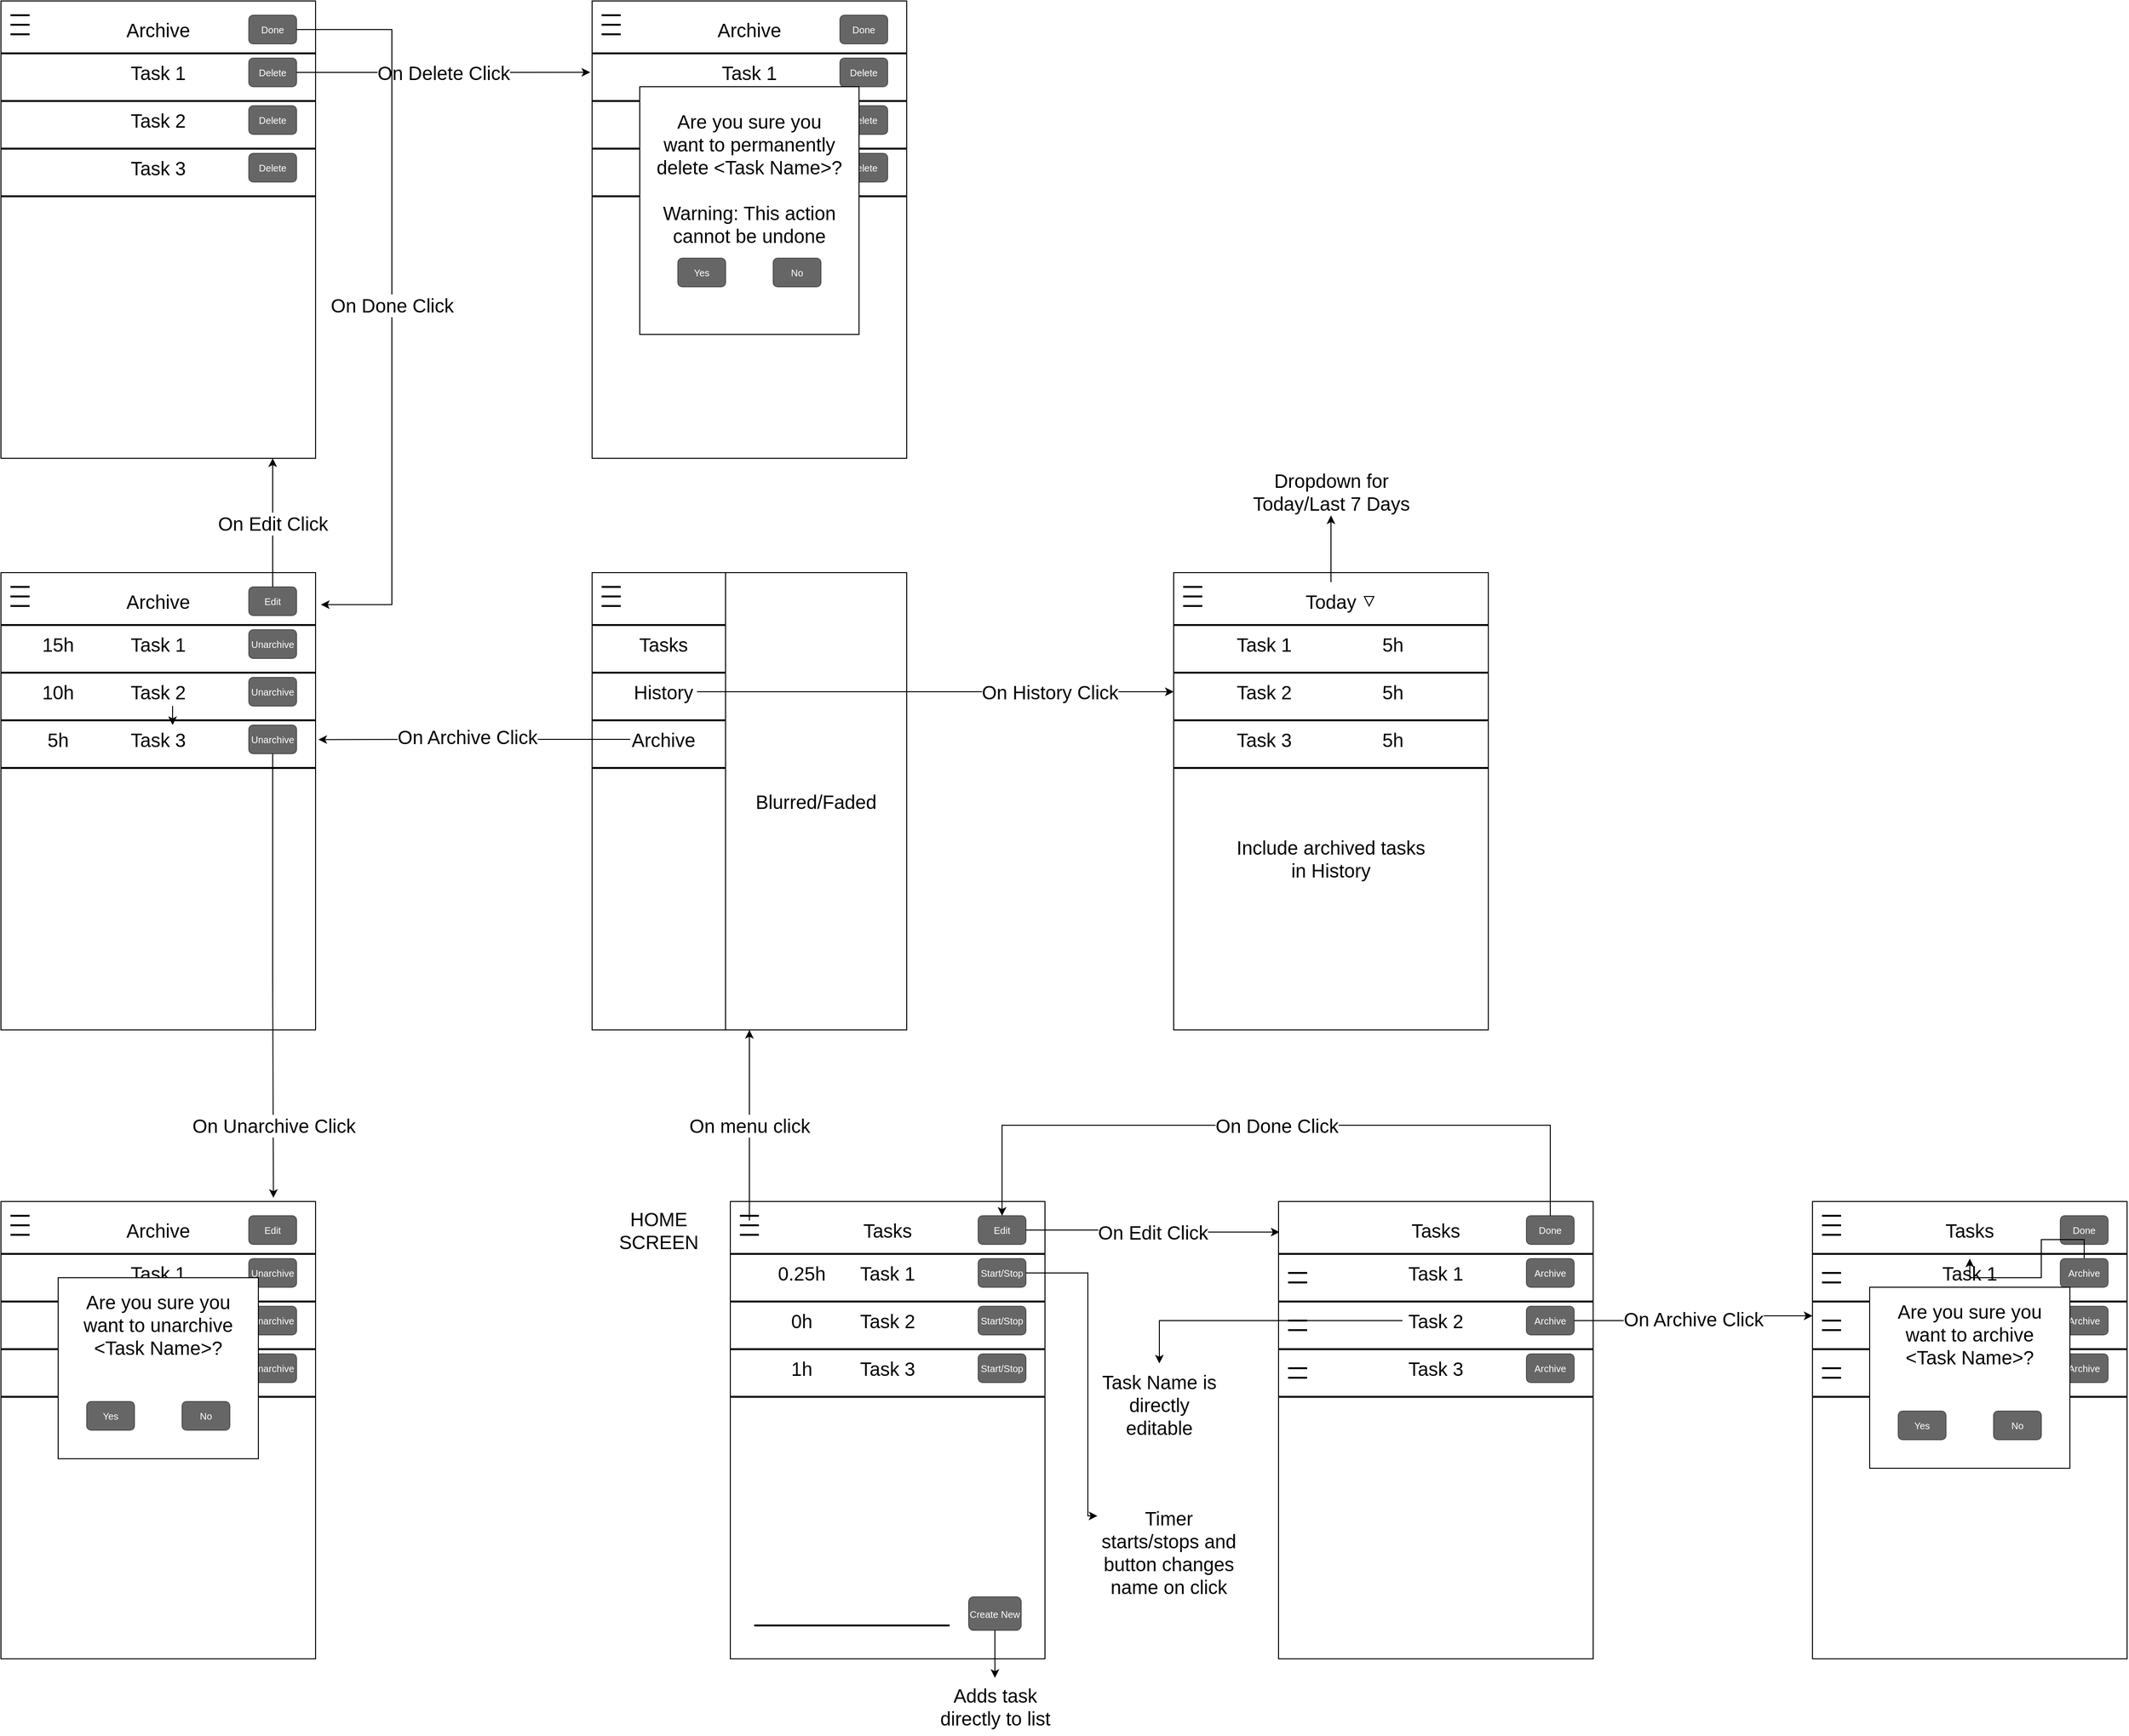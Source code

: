 <mxfile version="16.2.7" type="device"><diagram id="wr6v3PwjcNfVfcaBY_lE" name="Page-1"><mxGraphModel dx="2937" dy="3996" grid="1" gridSize="10" guides="1" tooltips="1" connect="1" arrows="1" fold="1" page="1" pageScale="1" pageWidth="850" pageHeight="1100" math="0" shadow="0"><root><mxCell id="0"/><mxCell id="1" parent="0"/><mxCell id="5PyJ9iqZNW_FKo1sXRIr-9" value="" style="group" vertex="1" connectable="0" parent="1"><mxGeometry x="-755" y="-980" width="330" height="480" as="geometry"/></mxCell><mxCell id="5PyJ9iqZNW_FKo1sXRIr-1" value="" style="rounded=0;whiteSpace=wrap;html=1;" vertex="1" parent="5PyJ9iqZNW_FKo1sXRIr-9"><mxGeometry width="330" height="480" as="geometry"/></mxCell><mxCell id="5PyJ9iqZNW_FKo1sXRIr-4" value="&lt;font style=&quot;font-size: 20px&quot;&gt;Tasks&lt;/font&gt;" style="text;html=1;strokeColor=none;fillColor=none;align=center;verticalAlign=middle;whiteSpace=wrap;rounded=0;" vertex="1" parent="5PyJ9iqZNW_FKo1sXRIr-9"><mxGeometry x="130" y="10" width="70" height="40" as="geometry"/></mxCell><mxCell id="5PyJ9iqZNW_FKo1sXRIr-11" value="" style="line;strokeWidth=2;html=1;fontSize=20;" vertex="1" parent="5PyJ9iqZNW_FKo1sXRIr-9"><mxGeometry y="100" width="330" height="10" as="geometry"/></mxCell><mxCell id="5PyJ9iqZNW_FKo1sXRIr-12" value="" style="line;strokeWidth=2;html=1;fontSize=20;" vertex="1" parent="5PyJ9iqZNW_FKo1sXRIr-9"><mxGeometry y="150" width="330" height="10" as="geometry"/></mxCell><mxCell id="5PyJ9iqZNW_FKo1sXRIr-13" value="" style="line;strokeWidth=2;html=1;fontSize=20;" vertex="1" parent="5PyJ9iqZNW_FKo1sXRIr-9"><mxGeometry y="200" width="330" height="10" as="geometry"/></mxCell><mxCell id="5PyJ9iqZNW_FKo1sXRIr-14" value="Task 1" style="text;html=1;strokeColor=none;fillColor=none;align=center;verticalAlign=middle;whiteSpace=wrap;rounded=0;fontSize=20;" vertex="1" parent="5PyJ9iqZNW_FKo1sXRIr-9"><mxGeometry x="130" y="60" width="70" height="30" as="geometry"/></mxCell><mxCell id="5PyJ9iqZNW_FKo1sXRIr-15" value="Task 2" style="text;html=1;strokeColor=none;fillColor=none;align=center;verticalAlign=middle;whiteSpace=wrap;rounded=0;fontSize=20;" vertex="1" parent="5PyJ9iqZNW_FKo1sXRIr-9"><mxGeometry x="130" y="110" width="70" height="30" as="geometry"/></mxCell><mxCell id="5PyJ9iqZNW_FKo1sXRIr-16" value="Task 3" style="text;html=1;strokeColor=none;fillColor=none;align=center;verticalAlign=middle;whiteSpace=wrap;rounded=0;fontSize=20;" vertex="1" parent="5PyJ9iqZNW_FKo1sXRIr-9"><mxGeometry x="130" y="160" width="70" height="30" as="geometry"/></mxCell><mxCell id="5PyJ9iqZNW_FKo1sXRIr-19" value="Start/Stop" style="rounded=1;html=1;shadow=0;dashed=0;whiteSpace=wrap;fontSize=10;fillColor=#666666;align=center;strokeColor=#4D4D4D;fontColor=#ffffff;" vertex="1" parent="5PyJ9iqZNW_FKo1sXRIr-9"><mxGeometry x="260" y="60" width="50" height="30" as="geometry"/></mxCell><mxCell id="5PyJ9iqZNW_FKo1sXRIr-20" value="Edit" style="rounded=1;html=1;shadow=0;dashed=0;whiteSpace=wrap;fontSize=10;fillColor=#666666;align=center;strokeColor=#4D4D4D;fontColor=#ffffff;" vertex="1" parent="5PyJ9iqZNW_FKo1sXRIr-9"><mxGeometry x="260" y="15" width="50" height="30" as="geometry"/></mxCell><mxCell id="5PyJ9iqZNW_FKo1sXRIr-25" value="" style="line;strokeWidth=2;html=1;fontSize=20;" vertex="1" parent="5PyJ9iqZNW_FKo1sXRIr-9"><mxGeometry y="50" width="330" height="10" as="geometry"/></mxCell><mxCell id="5PyJ9iqZNW_FKo1sXRIr-66" value="Start/Stop" style="rounded=1;html=1;shadow=0;dashed=0;whiteSpace=wrap;fontSize=10;fillColor=#666666;align=center;strokeColor=#4D4D4D;fontColor=#ffffff;" vertex="1" parent="5PyJ9iqZNW_FKo1sXRIr-9"><mxGeometry x="260" y="110" width="50" height="30" as="geometry"/></mxCell><mxCell id="5PyJ9iqZNW_FKo1sXRIr-67" value="Start/Stop" style="rounded=1;html=1;shadow=0;dashed=0;whiteSpace=wrap;fontSize=10;fillColor=#666666;align=center;strokeColor=#4D4D4D;fontColor=#ffffff;" vertex="1" parent="5PyJ9iqZNW_FKo1sXRIr-9"><mxGeometry x="260" y="160" width="50" height="30" as="geometry"/></mxCell><mxCell id="5PyJ9iqZNW_FKo1sXRIr-68" value="" style="group" vertex="1" connectable="0" parent="5PyJ9iqZNW_FKo1sXRIr-9"><mxGeometry x="10" y="10" width="20" height="30" as="geometry"/></mxCell><mxCell id="5PyJ9iqZNW_FKo1sXRIr-8" value="" style="line;strokeWidth=2;html=1;fontSize=20;" vertex="1" parent="5PyJ9iqZNW_FKo1sXRIr-68"><mxGeometry y="20" width="20" height="10" as="geometry"/></mxCell><mxCell id="5PyJ9iqZNW_FKo1sXRIr-118" value="" style="group" vertex="1" connectable="0" parent="5PyJ9iqZNW_FKo1sXRIr-68"><mxGeometry width="20" height="20" as="geometry"/></mxCell><mxCell id="5PyJ9iqZNW_FKo1sXRIr-6" value="" style="line;strokeWidth=2;html=1;fontSize=20;" vertex="1" parent="5PyJ9iqZNW_FKo1sXRIr-118"><mxGeometry width="20" height="10" as="geometry"/></mxCell><mxCell id="5PyJ9iqZNW_FKo1sXRIr-7" value="" style="line;strokeWidth=2;html=1;fontSize=20;" vertex="1" parent="5PyJ9iqZNW_FKo1sXRIr-118"><mxGeometry y="10" width="20" height="10" as="geometry"/></mxCell><mxCell id="5PyJ9iqZNW_FKo1sXRIr-119" value="0.25h" style="text;html=1;strokeColor=none;fillColor=none;align=center;verticalAlign=middle;whiteSpace=wrap;rounded=0;fontSize=20;" vertex="1" parent="5PyJ9iqZNW_FKo1sXRIr-9"><mxGeometry x="45" y="60" width="60" height="30" as="geometry"/></mxCell><mxCell id="5PyJ9iqZNW_FKo1sXRIr-120" value="0h" style="text;html=1;strokeColor=none;fillColor=none;align=center;verticalAlign=middle;whiteSpace=wrap;rounded=0;fontSize=20;" vertex="1" parent="5PyJ9iqZNW_FKo1sXRIr-9"><mxGeometry x="45" y="110" width="60" height="30" as="geometry"/></mxCell><mxCell id="5PyJ9iqZNW_FKo1sXRIr-121" value="1h" style="text;html=1;strokeColor=none;fillColor=none;align=center;verticalAlign=middle;whiteSpace=wrap;rounded=0;fontSize=20;" vertex="1" parent="5PyJ9iqZNW_FKo1sXRIr-9"><mxGeometry x="45" y="160" width="60" height="30" as="geometry"/></mxCell><mxCell id="5PyJ9iqZNW_FKo1sXRIr-258" value="" style="line;strokeWidth=2;html=1;fontSize=20;" vertex="1" parent="5PyJ9iqZNW_FKo1sXRIr-9"><mxGeometry x="25" y="440" width="205" height="10" as="geometry"/></mxCell><mxCell id="5PyJ9iqZNW_FKo1sXRIr-259" value="Create New" style="rounded=1;html=1;shadow=0;dashed=0;whiteSpace=wrap;fontSize=10;fillColor=#666666;align=center;strokeColor=#4D4D4D;fontColor=#ffffff;" vertex="1" parent="5PyJ9iqZNW_FKo1sXRIr-9"><mxGeometry x="250" y="415" width="55" height="35" as="geometry"/></mxCell><mxCell id="5PyJ9iqZNW_FKo1sXRIr-71" value="On menu click" style="edgeStyle=orthogonalEdgeStyle;rounded=0;orthogonalLoop=1;jettySize=auto;html=1;fontSize=20;" edge="1" parent="1" source="5PyJ9iqZNW_FKo1sXRIr-7"><mxGeometry relative="1" as="geometry"><mxPoint x="-735" y="-1160" as="targetPoint"/></mxGeometry></mxCell><mxCell id="5PyJ9iqZNW_FKo1sXRIr-72" value="" style="group" vertex="1" connectable="0" parent="1"><mxGeometry x="-900" y="-1640" width="330" height="480" as="geometry"/></mxCell><mxCell id="5PyJ9iqZNW_FKo1sXRIr-73" value="" style="rounded=0;whiteSpace=wrap;html=1;" vertex="1" parent="5PyJ9iqZNW_FKo1sXRIr-72"><mxGeometry width="330" height="480" as="geometry"/></mxCell><mxCell id="5PyJ9iqZNW_FKo1sXRIr-74" value="&lt;font style=&quot;font-size: 20px&quot;&gt;Tasks&lt;/font&gt;" style="text;html=1;strokeColor=none;fillColor=none;align=center;verticalAlign=middle;whiteSpace=wrap;rounded=0;" vertex="1" parent="5PyJ9iqZNW_FKo1sXRIr-72"><mxGeometry x="130" y="10" width="70" height="40" as="geometry"/></mxCell><mxCell id="5PyJ9iqZNW_FKo1sXRIr-75" value="" style="line;strokeWidth=2;html=1;fontSize=20;" vertex="1" parent="5PyJ9iqZNW_FKo1sXRIr-72"><mxGeometry y="100" width="330" height="10" as="geometry"/></mxCell><mxCell id="5PyJ9iqZNW_FKo1sXRIr-76" value="" style="line;strokeWidth=2;html=1;fontSize=20;" vertex="1" parent="5PyJ9iqZNW_FKo1sXRIr-72"><mxGeometry y="150" width="330" height="10" as="geometry"/></mxCell><mxCell id="5PyJ9iqZNW_FKo1sXRIr-78" value="Tasks" style="text;html=1;strokeColor=none;fillColor=none;align=center;verticalAlign=middle;whiteSpace=wrap;rounded=0;fontSize=20;" vertex="1" parent="5PyJ9iqZNW_FKo1sXRIr-72"><mxGeometry x="40" y="60" width="70" height="30" as="geometry"/></mxCell><mxCell id="5PyJ9iqZNW_FKo1sXRIr-79" value="History" style="text;html=1;strokeColor=none;fillColor=none;align=center;verticalAlign=middle;whiteSpace=wrap;rounded=0;fontSize=20;" vertex="1" parent="5PyJ9iqZNW_FKo1sXRIr-72"><mxGeometry x="40" y="110" width="70" height="30" as="geometry"/></mxCell><mxCell id="5PyJ9iqZNW_FKo1sXRIr-81" value="Start/Stop" style="rounded=1;html=1;shadow=0;dashed=0;whiteSpace=wrap;fontSize=10;fillColor=#666666;align=center;strokeColor=#4D4D4D;fontColor=#ffffff;" vertex="1" parent="5PyJ9iqZNW_FKo1sXRIr-72"><mxGeometry x="250" y="60" width="50" height="30" as="geometry"/></mxCell><mxCell id="5PyJ9iqZNW_FKo1sXRIr-82" value="Edit" style="rounded=1;html=1;shadow=0;dashed=0;whiteSpace=wrap;fontSize=10;fillColor=#666666;align=center;strokeColor=#4D4D4D;fontColor=#ffffff;" vertex="1" parent="5PyJ9iqZNW_FKo1sXRIr-72"><mxGeometry x="260" y="15" width="50" height="30" as="geometry"/></mxCell><mxCell id="5PyJ9iqZNW_FKo1sXRIr-83" value="0h0m" style="text;html=1;strokeColor=none;fillColor=none;align=center;verticalAlign=middle;whiteSpace=wrap;rounded=0;fontSize=20;" vertex="1" parent="5PyJ9iqZNW_FKo1sXRIr-72"><mxGeometry x="150" y="60" width="60" height="30" as="geometry"/></mxCell><mxCell id="5PyJ9iqZNW_FKo1sXRIr-84" value="" style="edgeStyle=orthogonalEdgeStyle;rounded=0;orthogonalLoop=1;jettySize=auto;html=1;fontSize=20;" edge="1" parent="5PyJ9iqZNW_FKo1sXRIr-72" source="5PyJ9iqZNW_FKo1sXRIr-85" target="5PyJ9iqZNW_FKo1sXRIr-86"><mxGeometry relative="1" as="geometry"/></mxCell><mxCell id="5PyJ9iqZNW_FKo1sXRIr-85" value="0h0m" style="text;html=1;strokeColor=none;fillColor=none;align=center;verticalAlign=middle;whiteSpace=wrap;rounded=0;fontSize=20;" vertex="1" parent="5PyJ9iqZNW_FKo1sXRIr-72"><mxGeometry x="150" y="110" width="60" height="30" as="geometry"/></mxCell><mxCell id="5PyJ9iqZNW_FKo1sXRIr-86" value="0h0m" style="text;html=1;strokeColor=none;fillColor=none;align=center;verticalAlign=middle;whiteSpace=wrap;rounded=0;fontSize=20;" vertex="1" parent="5PyJ9iqZNW_FKo1sXRIr-72"><mxGeometry x="150" y="160" width="60" height="30" as="geometry"/></mxCell><mxCell id="5PyJ9iqZNW_FKo1sXRIr-87" value="" style="line;strokeWidth=2;html=1;fontSize=20;" vertex="1" parent="5PyJ9iqZNW_FKo1sXRIr-72"><mxGeometry y="50" width="330" height="10" as="geometry"/></mxCell><mxCell id="5PyJ9iqZNW_FKo1sXRIr-88" value="Start/Stop" style="rounded=1;html=1;shadow=0;dashed=0;whiteSpace=wrap;fontSize=10;fillColor=#666666;align=center;strokeColor=#4D4D4D;fontColor=#ffffff;" vertex="1" parent="5PyJ9iqZNW_FKo1sXRIr-72"><mxGeometry x="250" y="110" width="50" height="30" as="geometry"/></mxCell><mxCell id="5PyJ9iqZNW_FKo1sXRIr-89" value="Start/Stop" style="rounded=1;html=1;shadow=0;dashed=0;whiteSpace=wrap;fontSize=10;fillColor=#666666;align=center;strokeColor=#4D4D4D;fontColor=#ffffff;" vertex="1" parent="5PyJ9iqZNW_FKo1sXRIr-72"><mxGeometry x="250" y="160" width="50" height="30" as="geometry"/></mxCell><mxCell id="5PyJ9iqZNW_FKo1sXRIr-90" value="" style="group" vertex="1" connectable="0" parent="5PyJ9iqZNW_FKo1sXRIr-72"><mxGeometry x="10" y="10" width="20" height="30" as="geometry"/></mxCell><mxCell id="5PyJ9iqZNW_FKo1sXRIr-91" value="" style="line;strokeWidth=2;html=1;fontSize=20;" vertex="1" parent="5PyJ9iqZNW_FKo1sXRIr-90"><mxGeometry width="20" height="10" as="geometry"/></mxCell><mxCell id="5PyJ9iqZNW_FKo1sXRIr-92" value="" style="line;strokeWidth=2;html=1;fontSize=20;" vertex="1" parent="5PyJ9iqZNW_FKo1sXRIr-90"><mxGeometry y="10" width="20" height="10" as="geometry"/></mxCell><mxCell id="5PyJ9iqZNW_FKo1sXRIr-93" value="" style="line;strokeWidth=2;html=1;fontSize=20;" vertex="1" parent="5PyJ9iqZNW_FKo1sXRIr-90"><mxGeometry y="20" width="20" height="10" as="geometry"/></mxCell><mxCell id="5PyJ9iqZNW_FKo1sXRIr-183" value="" style="line;strokeWidth=2;html=1;fontSize=20;" vertex="1" parent="5PyJ9iqZNW_FKo1sXRIr-72"><mxGeometry y="200" width="330" height="10" as="geometry"/></mxCell><mxCell id="5PyJ9iqZNW_FKo1sXRIr-94" value="Blurred/Faded" style="rounded=0;whiteSpace=wrap;html=1;fontSize=20;" vertex="1" parent="5PyJ9iqZNW_FKo1sXRIr-72"><mxGeometry x="140" width="190" height="480" as="geometry"/></mxCell><mxCell id="5PyJ9iqZNW_FKo1sXRIr-184" value="Archive" style="text;html=1;strokeColor=none;fillColor=none;align=center;verticalAlign=middle;whiteSpace=wrap;rounded=0;fontSize=20;" vertex="1" parent="5PyJ9iqZNW_FKo1sXRIr-72"><mxGeometry x="40" y="160" width="70" height="30" as="geometry"/></mxCell><mxCell id="5PyJ9iqZNW_FKo1sXRIr-117" value="On Edit Click" style="edgeStyle=orthogonalEdgeStyle;rounded=0;orthogonalLoop=1;jettySize=auto;html=1;fontSize=20;entryX=0.003;entryY=0.067;entryDx=0;entryDy=0;entryPerimeter=0;" edge="1" parent="1" source="5PyJ9iqZNW_FKo1sXRIr-20" target="5PyJ9iqZNW_FKo1sXRIr-123"><mxGeometry relative="1" as="geometry"><mxPoint x="-150" y="-950" as="targetPoint"/></mxGeometry></mxCell><mxCell id="5PyJ9iqZNW_FKo1sXRIr-122" value="" style="group" vertex="1" connectable="0" parent="1"><mxGeometry x="-180" y="-980" width="330" height="480" as="geometry"/></mxCell><mxCell id="5PyJ9iqZNW_FKo1sXRIr-123" value="" style="rounded=0;whiteSpace=wrap;html=1;" vertex="1" parent="5PyJ9iqZNW_FKo1sXRIr-122"><mxGeometry width="330" height="480" as="geometry"/></mxCell><mxCell id="5PyJ9iqZNW_FKo1sXRIr-124" value="&lt;font style=&quot;font-size: 20px&quot;&gt;Tasks&lt;/font&gt;" style="text;html=1;strokeColor=none;fillColor=none;align=center;verticalAlign=middle;whiteSpace=wrap;rounded=0;" vertex="1" parent="5PyJ9iqZNW_FKo1sXRIr-122"><mxGeometry x="130" y="10" width="70" height="40" as="geometry"/></mxCell><mxCell id="5PyJ9iqZNW_FKo1sXRIr-125" value="" style="line;strokeWidth=2;html=1;fontSize=20;" vertex="1" parent="5PyJ9iqZNW_FKo1sXRIr-122"><mxGeometry y="100" width="330" height="10" as="geometry"/></mxCell><mxCell id="5PyJ9iqZNW_FKo1sXRIr-126" value="" style="line;strokeWidth=2;html=1;fontSize=20;" vertex="1" parent="5PyJ9iqZNW_FKo1sXRIr-122"><mxGeometry y="150" width="330" height="10" as="geometry"/></mxCell><mxCell id="5PyJ9iqZNW_FKo1sXRIr-127" value="" style="line;strokeWidth=2;html=1;fontSize=20;" vertex="1" parent="5PyJ9iqZNW_FKo1sXRIr-122"><mxGeometry y="200" width="330" height="10" as="geometry"/></mxCell><mxCell id="5PyJ9iqZNW_FKo1sXRIr-128" value="Task 1" style="text;html=1;strokeColor=none;fillColor=none;align=center;verticalAlign=middle;whiteSpace=wrap;rounded=0;fontSize=20;" vertex="1" parent="5PyJ9iqZNW_FKo1sXRIr-122"><mxGeometry x="130" y="60" width="70" height="30" as="geometry"/></mxCell><mxCell id="5PyJ9iqZNW_FKo1sXRIr-129" value="Task 2" style="text;html=1;strokeColor=none;fillColor=none;align=center;verticalAlign=middle;whiteSpace=wrap;rounded=0;fontSize=20;" vertex="1" parent="5PyJ9iqZNW_FKo1sXRIr-122"><mxGeometry x="130" y="110" width="70" height="30" as="geometry"/></mxCell><mxCell id="5PyJ9iqZNW_FKo1sXRIr-130" value="Task 3" style="text;html=1;strokeColor=none;fillColor=none;align=center;verticalAlign=middle;whiteSpace=wrap;rounded=0;fontSize=20;" vertex="1" parent="5PyJ9iqZNW_FKo1sXRIr-122"><mxGeometry x="130" y="160" width="70" height="30" as="geometry"/></mxCell><mxCell id="5PyJ9iqZNW_FKo1sXRIr-132" value="Done" style="rounded=1;html=1;shadow=0;dashed=0;whiteSpace=wrap;fontSize=10;fillColor=#666666;align=center;strokeColor=#4D4D4D;fontColor=#ffffff;" vertex="1" parent="5PyJ9iqZNW_FKo1sXRIr-122"><mxGeometry x="260" y="15" width="50" height="30" as="geometry"/></mxCell><mxCell id="5PyJ9iqZNW_FKo1sXRIr-134" value="" style="line;strokeWidth=2;html=1;fontSize=20;" vertex="1" parent="5PyJ9iqZNW_FKo1sXRIr-122"><mxGeometry y="50" width="330" height="10" as="geometry"/></mxCell><mxCell id="5PyJ9iqZNW_FKo1sXRIr-156" value="" style="line;strokeWidth=2;html=1;fontSize=20;" vertex="1" parent="5PyJ9iqZNW_FKo1sXRIr-122"><mxGeometry x="10" y="70" width="20" height="10" as="geometry"/></mxCell><mxCell id="5PyJ9iqZNW_FKo1sXRIr-157" value="" style="line;strokeWidth=2;html=1;fontSize=20;" vertex="1" parent="5PyJ9iqZNW_FKo1sXRIr-122"><mxGeometry x="10" y="80" width="20" height="10" as="geometry"/></mxCell><mxCell id="5PyJ9iqZNW_FKo1sXRIr-158" value="" style="line;strokeWidth=2;html=1;fontSize=20;" vertex="1" parent="5PyJ9iqZNW_FKo1sXRIr-122"><mxGeometry x="10" y="120" width="20" height="10" as="geometry"/></mxCell><mxCell id="5PyJ9iqZNW_FKo1sXRIr-159" value="" style="line;strokeWidth=2;html=1;fontSize=20;" vertex="1" parent="5PyJ9iqZNW_FKo1sXRIr-122"><mxGeometry x="10" y="130" width="20" height="10" as="geometry"/></mxCell><mxCell id="5PyJ9iqZNW_FKo1sXRIr-160" value="" style="line;strokeWidth=2;html=1;fontSize=20;" vertex="1" parent="5PyJ9iqZNW_FKo1sXRIr-122"><mxGeometry x="10" y="170" width="20" height="10" as="geometry"/></mxCell><mxCell id="5PyJ9iqZNW_FKo1sXRIr-161" value="" style="line;strokeWidth=2;html=1;fontSize=20;" vertex="1" parent="5PyJ9iqZNW_FKo1sXRIr-122"><mxGeometry x="10" y="180" width="20" height="10" as="geometry"/></mxCell><mxCell id="5PyJ9iqZNW_FKo1sXRIr-217" value="Archive" style="rounded=1;html=1;shadow=0;dashed=0;whiteSpace=wrap;fontSize=10;fillColor=#666666;align=center;strokeColor=#4D4D4D;fontColor=#ffffff;" vertex="1" parent="5PyJ9iqZNW_FKo1sXRIr-122"><mxGeometry x="260" y="60" width="50" height="30" as="geometry"/></mxCell><mxCell id="5PyJ9iqZNW_FKo1sXRIr-219" value="Archive" style="rounded=1;html=1;shadow=0;dashed=0;whiteSpace=wrap;fontSize=10;fillColor=#666666;align=center;strokeColor=#4D4D4D;fontColor=#ffffff;" vertex="1" parent="5PyJ9iqZNW_FKo1sXRIr-122"><mxGeometry x="260" y="110" width="50" height="30" as="geometry"/></mxCell><mxCell id="5PyJ9iqZNW_FKo1sXRIr-220" value="Archive" style="rounded=1;html=1;shadow=0;dashed=0;whiteSpace=wrap;fontSize=10;fillColor=#666666;align=center;strokeColor=#4D4D4D;fontColor=#ffffff;" vertex="1" parent="5PyJ9iqZNW_FKo1sXRIr-122"><mxGeometry x="260" y="160" width="50" height="30" as="geometry"/></mxCell><mxCell id="5PyJ9iqZNW_FKo1sXRIr-155" value="On Done Click" style="edgeStyle=segmentEdgeStyle;endArrow=classic;html=1;rounded=0;fontSize=20;exitX=0.5;exitY=0;exitDx=0;exitDy=0;entryX=0.5;entryY=0;entryDx=0;entryDy=0;" edge="1" parent="1" source="5PyJ9iqZNW_FKo1sXRIr-132" target="5PyJ9iqZNW_FKo1sXRIr-20"><mxGeometry width="50" height="50" relative="1" as="geometry"><mxPoint x="90" y="-1040" as="sourcePoint"/><mxPoint x="140" y="-1090" as="targetPoint"/><Array as="points"><mxPoint x="105" y="-1060"/><mxPoint x="-470" y="-1060"/></Array></mxGeometry></mxCell><mxCell id="5PyJ9iqZNW_FKo1sXRIr-221" value="" style="group" vertex="1" connectable="0" parent="1"><mxGeometry x="380" y="-980" width="330" height="480" as="geometry"/></mxCell><mxCell id="5PyJ9iqZNW_FKo1sXRIr-222" value="" style="rounded=0;whiteSpace=wrap;html=1;" vertex="1" parent="5PyJ9iqZNW_FKo1sXRIr-221"><mxGeometry width="330" height="480" as="geometry"/></mxCell><mxCell id="5PyJ9iqZNW_FKo1sXRIr-223" value="&lt;font style=&quot;font-size: 20px&quot;&gt;Tasks&lt;/font&gt;" style="text;html=1;strokeColor=none;fillColor=none;align=center;verticalAlign=middle;whiteSpace=wrap;rounded=0;" vertex="1" parent="5PyJ9iqZNW_FKo1sXRIr-221"><mxGeometry x="130" y="10" width="70" height="40" as="geometry"/></mxCell><mxCell id="5PyJ9iqZNW_FKo1sXRIr-224" value="" style="line;strokeWidth=2;html=1;fontSize=20;" vertex="1" parent="5PyJ9iqZNW_FKo1sXRIr-221"><mxGeometry y="100" width="330" height="10" as="geometry"/></mxCell><mxCell id="5PyJ9iqZNW_FKo1sXRIr-225" value="" style="line;strokeWidth=2;html=1;fontSize=20;" vertex="1" parent="5PyJ9iqZNW_FKo1sXRIr-221"><mxGeometry y="150" width="330" height="10" as="geometry"/></mxCell><mxCell id="5PyJ9iqZNW_FKo1sXRIr-226" value="" style="line;strokeWidth=2;html=1;fontSize=20;" vertex="1" parent="5PyJ9iqZNW_FKo1sXRIr-221"><mxGeometry y="200" width="330" height="10" as="geometry"/></mxCell><mxCell id="5PyJ9iqZNW_FKo1sXRIr-227" value="Task 1" style="text;html=1;strokeColor=none;fillColor=none;align=center;verticalAlign=middle;whiteSpace=wrap;rounded=0;fontSize=20;" vertex="1" parent="5PyJ9iqZNW_FKo1sXRIr-221"><mxGeometry x="130" y="60" width="70" height="30" as="geometry"/></mxCell><mxCell id="5PyJ9iqZNW_FKo1sXRIr-228" value="Task 2" style="text;html=1;strokeColor=none;fillColor=none;align=center;verticalAlign=middle;whiteSpace=wrap;rounded=0;fontSize=20;" vertex="1" parent="5PyJ9iqZNW_FKo1sXRIr-221"><mxGeometry x="130" y="110" width="70" height="30" as="geometry"/></mxCell><mxCell id="5PyJ9iqZNW_FKo1sXRIr-229" value="Task 3" style="text;html=1;strokeColor=none;fillColor=none;align=center;verticalAlign=middle;whiteSpace=wrap;rounded=0;fontSize=20;" vertex="1" parent="5PyJ9iqZNW_FKo1sXRIr-221"><mxGeometry x="130" y="160" width="70" height="30" as="geometry"/></mxCell><mxCell id="5PyJ9iqZNW_FKo1sXRIr-230" value="Done" style="rounded=1;html=1;shadow=0;dashed=0;whiteSpace=wrap;fontSize=10;fillColor=#666666;align=center;strokeColor=#4D4D4D;fontColor=#ffffff;" vertex="1" parent="5PyJ9iqZNW_FKo1sXRIr-221"><mxGeometry x="260" y="15" width="50" height="30" as="geometry"/></mxCell><mxCell id="5PyJ9iqZNW_FKo1sXRIr-231" value="" style="edgeStyle=orthogonalEdgeStyle;rounded=0;orthogonalLoop=1;jettySize=auto;html=1;fontSize=20;" edge="1" parent="5PyJ9iqZNW_FKo1sXRIr-221"><mxGeometry relative="1" as="geometry"><mxPoint x="180" y="140" as="sourcePoint"/><mxPoint x="180" y="160" as="targetPoint"/></mxGeometry></mxCell><mxCell id="5PyJ9iqZNW_FKo1sXRIr-232" value="" style="line;strokeWidth=2;html=1;fontSize=20;" vertex="1" parent="5PyJ9iqZNW_FKo1sXRIr-221"><mxGeometry y="50" width="330" height="10" as="geometry"/></mxCell><mxCell id="5PyJ9iqZNW_FKo1sXRIr-233" value="" style="group" vertex="1" connectable="0" parent="5PyJ9iqZNW_FKo1sXRIr-221"><mxGeometry x="10" y="10" width="20" height="30" as="geometry"/></mxCell><mxCell id="5PyJ9iqZNW_FKo1sXRIr-234" value="" style="line;strokeWidth=2;html=1;fontSize=20;" vertex="1" parent="5PyJ9iqZNW_FKo1sXRIr-233"><mxGeometry y="20" width="20" height="10" as="geometry"/></mxCell><mxCell id="5PyJ9iqZNW_FKo1sXRIr-235" value="" style="group" vertex="1" connectable="0" parent="5PyJ9iqZNW_FKo1sXRIr-233"><mxGeometry width="20" height="20" as="geometry"/></mxCell><mxCell id="5PyJ9iqZNW_FKo1sXRIr-236" value="" style="line;strokeWidth=2;html=1;fontSize=20;" vertex="1" parent="5PyJ9iqZNW_FKo1sXRIr-235"><mxGeometry width="20" height="10" as="geometry"/></mxCell><mxCell id="5PyJ9iqZNW_FKo1sXRIr-237" value="" style="line;strokeWidth=2;html=1;fontSize=20;" vertex="1" parent="5PyJ9iqZNW_FKo1sXRIr-235"><mxGeometry y="10" width="20" height="10" as="geometry"/></mxCell><mxCell id="5PyJ9iqZNW_FKo1sXRIr-238" value="" style="line;strokeWidth=2;html=1;fontSize=20;" vertex="1" parent="5PyJ9iqZNW_FKo1sXRIr-221"><mxGeometry x="10" y="70" width="20" height="10" as="geometry"/></mxCell><mxCell id="5PyJ9iqZNW_FKo1sXRIr-239" value="" style="line;strokeWidth=2;html=1;fontSize=20;" vertex="1" parent="5PyJ9iqZNW_FKo1sXRIr-221"><mxGeometry x="10" y="80" width="20" height="10" as="geometry"/></mxCell><mxCell id="5PyJ9iqZNW_FKo1sXRIr-240" value="" style="line;strokeWidth=2;html=1;fontSize=20;" vertex="1" parent="5PyJ9iqZNW_FKo1sXRIr-221"><mxGeometry x="10" y="120" width="20" height="10" as="geometry"/></mxCell><mxCell id="5PyJ9iqZNW_FKo1sXRIr-241" value="" style="line;strokeWidth=2;html=1;fontSize=20;" vertex="1" parent="5PyJ9iqZNW_FKo1sXRIr-221"><mxGeometry x="10" y="130" width="20" height="10" as="geometry"/></mxCell><mxCell id="5PyJ9iqZNW_FKo1sXRIr-242" value="" style="line;strokeWidth=2;html=1;fontSize=20;" vertex="1" parent="5PyJ9iqZNW_FKo1sXRIr-221"><mxGeometry x="10" y="170" width="20" height="10" as="geometry"/></mxCell><mxCell id="5PyJ9iqZNW_FKo1sXRIr-243" value="" style="line;strokeWidth=2;html=1;fontSize=20;" vertex="1" parent="5PyJ9iqZNW_FKo1sXRIr-221"><mxGeometry x="10" y="180" width="20" height="10" as="geometry"/></mxCell><mxCell id="5PyJ9iqZNW_FKo1sXRIr-244" value="" style="edgeStyle=orthogonalEdgeStyle;rounded=0;orthogonalLoop=1;jettySize=auto;html=1;fontSize=20;" edge="1" parent="5PyJ9iqZNW_FKo1sXRIr-221" source="5PyJ9iqZNW_FKo1sXRIr-245" target="5PyJ9iqZNW_FKo1sXRIr-232"><mxGeometry relative="1" as="geometry"/></mxCell><mxCell id="5PyJ9iqZNW_FKo1sXRIr-245" value="Archive" style="rounded=1;html=1;shadow=0;dashed=0;whiteSpace=wrap;fontSize=10;fillColor=#666666;align=center;strokeColor=#4D4D4D;fontColor=#ffffff;" vertex="1" parent="5PyJ9iqZNW_FKo1sXRIr-221"><mxGeometry x="260" y="60" width="50" height="30" as="geometry"/></mxCell><mxCell id="5PyJ9iqZNW_FKo1sXRIr-246" value="Archive" style="rounded=1;html=1;shadow=0;dashed=0;whiteSpace=wrap;fontSize=10;fillColor=#666666;align=center;strokeColor=#4D4D4D;fontColor=#ffffff;" vertex="1" parent="5PyJ9iqZNW_FKo1sXRIr-221"><mxGeometry x="260" y="110" width="50" height="30" as="geometry"/></mxCell><mxCell id="5PyJ9iqZNW_FKo1sXRIr-247" value="Archive" style="rounded=1;html=1;shadow=0;dashed=0;whiteSpace=wrap;fontSize=10;fillColor=#666666;align=center;strokeColor=#4D4D4D;fontColor=#ffffff;" vertex="1" parent="5PyJ9iqZNW_FKo1sXRIr-221"><mxGeometry x="260" y="160" width="50" height="30" as="geometry"/></mxCell><mxCell id="5PyJ9iqZNW_FKo1sXRIr-249" value="Are you sure you&lt;br&gt;want to archive&lt;br&gt;&amp;lt;Task Name&amp;gt;?&lt;br&gt;&lt;br&gt;&lt;br&gt;&lt;br&gt;&lt;p style=&quot;line-height: 0.7&quot;&gt;&lt;/p&gt;&lt;p&gt;&lt;/p&gt;" style="rounded=0;whiteSpace=wrap;html=1;fontSize=20;" vertex="1" parent="5PyJ9iqZNW_FKo1sXRIr-221"><mxGeometry x="60" y="90" width="210" height="190" as="geometry"/></mxCell><mxCell id="5PyJ9iqZNW_FKo1sXRIr-250" value="Yes" style="rounded=1;html=1;shadow=0;dashed=0;whiteSpace=wrap;fontSize=10;fillColor=#666666;align=center;strokeColor=#4D4D4D;fontColor=#ffffff;" vertex="1" parent="5PyJ9iqZNW_FKo1sXRIr-221"><mxGeometry x="90" y="220" width="50" height="30" as="geometry"/></mxCell><mxCell id="5PyJ9iqZNW_FKo1sXRIr-251" value="No" style="rounded=1;html=1;shadow=0;dashed=0;whiteSpace=wrap;fontSize=10;fillColor=#666666;align=center;strokeColor=#4D4D4D;fontColor=#ffffff;" vertex="1" parent="5PyJ9iqZNW_FKo1sXRIr-221"><mxGeometry x="190" y="220" width="50" height="30" as="geometry"/></mxCell><mxCell id="5PyJ9iqZNW_FKo1sXRIr-248" value="On Archive Click" style="edgeStyle=orthogonalEdgeStyle;rounded=0;orthogonalLoop=1;jettySize=auto;html=1;entryX=0;entryY=0.25;entryDx=0;entryDy=0;fontSize=20;exitX=1;exitY=0.5;exitDx=0;exitDy=0;exitPerimeter=0;" edge="1" parent="1" source="5PyJ9iqZNW_FKo1sXRIr-219" target="5PyJ9iqZNW_FKo1sXRIr-222"><mxGeometry relative="1" as="geometry"/></mxCell><mxCell id="5PyJ9iqZNW_FKo1sXRIr-267" style="edgeStyle=orthogonalEdgeStyle;rounded=0;orthogonalLoop=1;jettySize=auto;html=1;fontSize=20;" edge="1" parent="1" source="5PyJ9iqZNW_FKo1sXRIr-129" target="5PyJ9iqZNW_FKo1sXRIr-268"><mxGeometry relative="1" as="geometry"><mxPoint x="-290" y="-780" as="targetPoint"/></mxGeometry></mxCell><mxCell id="5PyJ9iqZNW_FKo1sXRIr-268" value="Task Name is directly editable" style="text;html=1;strokeColor=none;fillColor=none;align=center;verticalAlign=middle;whiteSpace=wrap;rounded=0;fontSize=20;" vertex="1" parent="1"><mxGeometry x="-370" y="-810" width="130" height="85" as="geometry"/></mxCell><mxCell id="5PyJ9iqZNW_FKo1sXRIr-269" style="edgeStyle=orthogonalEdgeStyle;rounded=0;orthogonalLoop=1;jettySize=auto;html=1;fontSize=20;" edge="1" parent="1" source="5PyJ9iqZNW_FKo1sXRIr-259" target="5PyJ9iqZNW_FKo1sXRIr-270"><mxGeometry relative="1" as="geometry"><mxPoint x="-477.5" y="-430" as="targetPoint"/></mxGeometry></mxCell><mxCell id="5PyJ9iqZNW_FKo1sXRIr-270" value="Adds task directly to list" style="text;html=1;strokeColor=none;fillColor=none;align=center;verticalAlign=middle;whiteSpace=wrap;rounded=0;fontSize=20;" vertex="1" parent="1"><mxGeometry x="-546.25" y="-480" width="137.5" height="60" as="geometry"/></mxCell><mxCell id="5PyJ9iqZNW_FKo1sXRIr-272" style="edgeStyle=orthogonalEdgeStyle;rounded=0;orthogonalLoop=1;jettySize=auto;html=1;fontSize=20;" edge="1" parent="1" source="5PyJ9iqZNW_FKo1sXRIr-19" target="5PyJ9iqZNW_FKo1sXRIr-273"><mxGeometry relative="1" as="geometry"><mxPoint x="-340" y="-650" as="targetPoint"/><Array as="points"><mxPoint x="-380" y="-905"/><mxPoint x="-380" y="-650"/></Array></mxGeometry></mxCell><mxCell id="5PyJ9iqZNW_FKo1sXRIr-273" value="Timer starts/stops and button changes name on click" style="text;html=1;strokeColor=none;fillColor=none;align=center;verticalAlign=middle;whiteSpace=wrap;rounded=0;fontSize=20;" vertex="1" parent="1"><mxGeometry x="-370" y="-665" width="150" height="105" as="geometry"/></mxCell><mxCell id="5PyJ9iqZNW_FKo1sXRIr-274" style="edgeStyle=orthogonalEdgeStyle;rounded=0;orthogonalLoop=1;jettySize=auto;html=1;fontSize=20;entryX=1.009;entryY=0.365;entryDx=0;entryDy=0;entryPerimeter=0;" edge="1" parent="1" source="5PyJ9iqZNW_FKo1sXRIr-184" target="5PyJ9iqZNW_FKo1sXRIr-280"><mxGeometry relative="1" as="geometry"><mxPoint x="-1200" y="-1465" as="targetPoint"/></mxGeometry></mxCell><mxCell id="5PyJ9iqZNW_FKo1sXRIr-275" value="On Archive Click" style="edgeLabel;html=1;align=center;verticalAlign=middle;resizable=0;points=[];fontSize=20;" vertex="1" connectable="0" parent="5PyJ9iqZNW_FKo1sXRIr-274"><mxGeometry x="0.315" y="-3" relative="1" as="geometry"><mxPoint x="44" as="offset"/></mxGeometry></mxCell><mxCell id="5PyJ9iqZNW_FKo1sXRIr-278" value="On History Click" style="edgeStyle=orthogonalEdgeStyle;rounded=0;orthogonalLoop=1;jettySize=auto;html=1;fontSize=20;" edge="1" parent="1" source="5PyJ9iqZNW_FKo1sXRIr-79"><mxGeometry x="0.48" relative="1" as="geometry"><mxPoint x="-290" y="-1515" as="targetPoint"/><mxPoint as="offset"/></mxGeometry></mxCell><mxCell id="5PyJ9iqZNW_FKo1sXRIr-279" value="" style="group" vertex="1" connectable="0" parent="1"><mxGeometry x="-1520" y="-1640" width="330" height="480" as="geometry"/></mxCell><mxCell id="5PyJ9iqZNW_FKo1sXRIr-280" value="" style="rounded=0;whiteSpace=wrap;html=1;" vertex="1" parent="5PyJ9iqZNW_FKo1sXRIr-279"><mxGeometry width="330" height="480" as="geometry"/></mxCell><mxCell id="5PyJ9iqZNW_FKo1sXRIr-281" value="&lt;font style=&quot;font-size: 20px&quot;&gt;Archive&lt;/font&gt;" style="text;html=1;strokeColor=none;fillColor=none;align=center;verticalAlign=middle;whiteSpace=wrap;rounded=0;" vertex="1" parent="5PyJ9iqZNW_FKo1sXRIr-279"><mxGeometry x="130" y="10" width="70" height="40" as="geometry"/></mxCell><mxCell id="5PyJ9iqZNW_FKo1sXRIr-282" value="" style="line;strokeWidth=2;html=1;fontSize=20;" vertex="1" parent="5PyJ9iqZNW_FKo1sXRIr-279"><mxGeometry y="100" width="330" height="10" as="geometry"/></mxCell><mxCell id="5PyJ9iqZNW_FKo1sXRIr-283" value="" style="line;strokeWidth=2;html=1;fontSize=20;" vertex="1" parent="5PyJ9iqZNW_FKo1sXRIr-279"><mxGeometry y="150" width="330" height="10" as="geometry"/></mxCell><mxCell id="5PyJ9iqZNW_FKo1sXRIr-284" value="" style="line;strokeWidth=2;html=1;fontSize=20;" vertex="1" parent="5PyJ9iqZNW_FKo1sXRIr-279"><mxGeometry y="200" width="330" height="10" as="geometry"/></mxCell><mxCell id="5PyJ9iqZNW_FKo1sXRIr-285" value="Task 1" style="text;html=1;strokeColor=none;fillColor=none;align=center;verticalAlign=middle;whiteSpace=wrap;rounded=0;fontSize=20;" vertex="1" parent="5PyJ9iqZNW_FKo1sXRIr-279"><mxGeometry x="130" y="60" width="70" height="30" as="geometry"/></mxCell><mxCell id="5PyJ9iqZNW_FKo1sXRIr-286" value="Task 2" style="text;html=1;strokeColor=none;fillColor=none;align=center;verticalAlign=middle;whiteSpace=wrap;rounded=0;fontSize=20;" vertex="1" parent="5PyJ9iqZNW_FKo1sXRIr-279"><mxGeometry x="130" y="110" width="70" height="30" as="geometry"/></mxCell><mxCell id="5PyJ9iqZNW_FKo1sXRIr-287" value="Task 3" style="text;html=1;strokeColor=none;fillColor=none;align=center;verticalAlign=middle;whiteSpace=wrap;rounded=0;fontSize=20;" vertex="1" parent="5PyJ9iqZNW_FKo1sXRIr-279"><mxGeometry x="130" y="160" width="70" height="30" as="geometry"/></mxCell><mxCell id="5PyJ9iqZNW_FKo1sXRIr-288" value="Unarchive" style="rounded=1;html=1;shadow=0;dashed=0;whiteSpace=wrap;fontSize=10;fillColor=#666666;align=center;strokeColor=#4D4D4D;fontColor=#ffffff;" vertex="1" parent="5PyJ9iqZNW_FKo1sXRIr-279"><mxGeometry x="260" y="60" width="50" height="30" as="geometry"/></mxCell><mxCell id="5PyJ9iqZNW_FKo1sXRIr-290" value="" style="edgeStyle=orthogonalEdgeStyle;rounded=0;orthogonalLoop=1;jettySize=auto;html=1;fontSize=20;" edge="1" parent="5PyJ9iqZNW_FKo1sXRIr-279"><mxGeometry relative="1" as="geometry"><mxPoint x="180" y="140" as="sourcePoint"/><mxPoint x="180" y="160" as="targetPoint"/></mxGeometry></mxCell><mxCell id="5PyJ9iqZNW_FKo1sXRIr-291" value="" style="line;strokeWidth=2;html=1;fontSize=20;" vertex="1" parent="5PyJ9iqZNW_FKo1sXRIr-279"><mxGeometry y="50" width="330" height="10" as="geometry"/></mxCell><mxCell id="5PyJ9iqZNW_FKo1sXRIr-292" value="Unarchive" style="rounded=1;html=1;shadow=0;dashed=0;whiteSpace=wrap;fontSize=10;fillColor=#666666;align=center;strokeColor=#4D4D4D;fontColor=#ffffff;" vertex="1" parent="5PyJ9iqZNW_FKo1sXRIr-279"><mxGeometry x="260" y="110" width="50" height="30" as="geometry"/></mxCell><mxCell id="5PyJ9iqZNW_FKo1sXRIr-293" value="Unarchive" style="rounded=1;html=1;shadow=0;dashed=0;whiteSpace=wrap;fontSize=10;fillColor=#666666;align=center;strokeColor=#4D4D4D;fontColor=#ffffff;" vertex="1" parent="5PyJ9iqZNW_FKo1sXRIr-279"><mxGeometry x="260" y="160" width="50" height="30" as="geometry"/></mxCell><mxCell id="5PyJ9iqZNW_FKo1sXRIr-294" value="" style="group" vertex="1" connectable="0" parent="5PyJ9iqZNW_FKo1sXRIr-279"><mxGeometry x="10" y="10" width="20" height="30" as="geometry"/></mxCell><mxCell id="5PyJ9iqZNW_FKo1sXRIr-295" value="" style="line;strokeWidth=2;html=1;fontSize=20;" vertex="1" parent="5PyJ9iqZNW_FKo1sXRIr-294"><mxGeometry y="20" width="20" height="10" as="geometry"/></mxCell><mxCell id="5PyJ9iqZNW_FKo1sXRIr-296" value="" style="group" vertex="1" connectable="0" parent="5PyJ9iqZNW_FKo1sXRIr-294"><mxGeometry width="20" height="20" as="geometry"/></mxCell><mxCell id="5PyJ9iqZNW_FKo1sXRIr-297" value="" style="line;strokeWidth=2;html=1;fontSize=20;" vertex="1" parent="5PyJ9iqZNW_FKo1sXRIr-296"><mxGeometry width="20" height="10" as="geometry"/></mxCell><mxCell id="5PyJ9iqZNW_FKo1sXRIr-298" value="" style="line;strokeWidth=2;html=1;fontSize=20;" vertex="1" parent="5PyJ9iqZNW_FKo1sXRIr-296"><mxGeometry y="10" width="20" height="10" as="geometry"/></mxCell><mxCell id="5PyJ9iqZNW_FKo1sXRIr-304" value="Edit" style="rounded=1;html=1;shadow=0;dashed=0;whiteSpace=wrap;fontSize=10;fillColor=#666666;align=center;strokeColor=#4D4D4D;fontColor=#ffffff;" vertex="1" parent="5PyJ9iqZNW_FKo1sXRIr-279"><mxGeometry x="260" y="15" width="50" height="30" as="geometry"/></mxCell><mxCell id="5PyJ9iqZNW_FKo1sXRIr-403" value="15h" style="text;html=1;strokeColor=none;fillColor=none;align=center;verticalAlign=middle;whiteSpace=wrap;rounded=0;fontSize=20;" vertex="1" parent="5PyJ9iqZNW_FKo1sXRIr-279"><mxGeometry x="30" y="60" width="60" height="30" as="geometry"/></mxCell><mxCell id="5PyJ9iqZNW_FKo1sXRIr-404" value="10h" style="text;html=1;strokeColor=none;fillColor=none;align=center;verticalAlign=middle;whiteSpace=wrap;rounded=0;fontSize=20;" vertex="1" parent="5PyJ9iqZNW_FKo1sXRIr-279"><mxGeometry x="30" y="110" width="60" height="30" as="geometry"/></mxCell><mxCell id="5PyJ9iqZNW_FKo1sXRIr-405" value="5h" style="text;html=1;strokeColor=none;fillColor=none;align=center;verticalAlign=middle;whiteSpace=wrap;rounded=0;fontSize=20;" vertex="1" parent="5PyJ9iqZNW_FKo1sXRIr-279"><mxGeometry x="30" y="160" width="60" height="30" as="geometry"/></mxCell><mxCell id="5PyJ9iqZNW_FKo1sXRIr-305" value="On Edit Click" style="edgeStyle=orthogonalEdgeStyle;rounded=0;orthogonalLoop=1;jettySize=auto;html=1;fontSize=20;" edge="1" parent="1" source="5PyJ9iqZNW_FKo1sXRIr-304"><mxGeometry relative="1" as="geometry"><mxPoint x="-1235" y="-1760" as="targetPoint"/></mxGeometry></mxCell><mxCell id="5PyJ9iqZNW_FKo1sXRIr-306" value="" style="group" vertex="1" connectable="0" parent="1"><mxGeometry x="-1520" y="-2240" width="330" height="480" as="geometry"/></mxCell><mxCell id="5PyJ9iqZNW_FKo1sXRIr-307" value="" style="rounded=0;whiteSpace=wrap;html=1;" vertex="1" parent="5PyJ9iqZNW_FKo1sXRIr-306"><mxGeometry width="330" height="480" as="geometry"/></mxCell><mxCell id="5PyJ9iqZNW_FKo1sXRIr-308" value="&lt;font style=&quot;font-size: 20px&quot;&gt;Archive&lt;/font&gt;" style="text;html=1;strokeColor=none;fillColor=none;align=center;verticalAlign=middle;whiteSpace=wrap;rounded=0;" vertex="1" parent="5PyJ9iqZNW_FKo1sXRIr-306"><mxGeometry x="130" y="10" width="70" height="40" as="geometry"/></mxCell><mxCell id="5PyJ9iqZNW_FKo1sXRIr-309" value="" style="line;strokeWidth=2;html=1;fontSize=20;" vertex="1" parent="5PyJ9iqZNW_FKo1sXRIr-306"><mxGeometry y="100" width="330" height="10" as="geometry"/></mxCell><mxCell id="5PyJ9iqZNW_FKo1sXRIr-310" value="" style="line;strokeWidth=2;html=1;fontSize=20;" vertex="1" parent="5PyJ9iqZNW_FKo1sXRIr-306"><mxGeometry y="150" width="330" height="10" as="geometry"/></mxCell><mxCell id="5PyJ9iqZNW_FKo1sXRIr-311" value="" style="line;strokeWidth=2;html=1;fontSize=20;" vertex="1" parent="5PyJ9iqZNW_FKo1sXRIr-306"><mxGeometry y="200" width="330" height="10" as="geometry"/></mxCell><mxCell id="5PyJ9iqZNW_FKo1sXRIr-312" value="Task 1" style="text;html=1;strokeColor=none;fillColor=none;align=center;verticalAlign=middle;whiteSpace=wrap;rounded=0;fontSize=20;" vertex="1" parent="5PyJ9iqZNW_FKo1sXRIr-306"><mxGeometry x="130" y="60" width="70" height="30" as="geometry"/></mxCell><mxCell id="5PyJ9iqZNW_FKo1sXRIr-313" value="Task 2" style="text;html=1;strokeColor=none;fillColor=none;align=center;verticalAlign=middle;whiteSpace=wrap;rounded=0;fontSize=20;" vertex="1" parent="5PyJ9iqZNW_FKo1sXRIr-306"><mxGeometry x="130" y="110" width="70" height="30" as="geometry"/></mxCell><mxCell id="5PyJ9iqZNW_FKo1sXRIr-314" value="Task 3" style="text;html=1;strokeColor=none;fillColor=none;align=center;verticalAlign=middle;whiteSpace=wrap;rounded=0;fontSize=20;" vertex="1" parent="5PyJ9iqZNW_FKo1sXRIr-306"><mxGeometry x="130" y="160" width="70" height="30" as="geometry"/></mxCell><mxCell id="5PyJ9iqZNW_FKo1sXRIr-315" value="Delete" style="rounded=1;html=1;shadow=0;dashed=0;whiteSpace=wrap;fontSize=10;fillColor=#666666;align=center;strokeColor=#4D4D4D;fontColor=#ffffff;" vertex="1" parent="5PyJ9iqZNW_FKo1sXRIr-306"><mxGeometry x="260" y="60" width="50" height="30" as="geometry"/></mxCell><mxCell id="5PyJ9iqZNW_FKo1sXRIr-317" value="" style="line;strokeWidth=2;html=1;fontSize=20;" vertex="1" parent="5PyJ9iqZNW_FKo1sXRIr-306"><mxGeometry y="50" width="330" height="10" as="geometry"/></mxCell><mxCell id="5PyJ9iqZNW_FKo1sXRIr-318" value="Delete" style="rounded=1;html=1;shadow=0;dashed=0;whiteSpace=wrap;fontSize=10;fillColor=#666666;align=center;strokeColor=#4D4D4D;fontColor=#ffffff;" vertex="1" parent="5PyJ9iqZNW_FKo1sXRIr-306"><mxGeometry x="260" y="110" width="50" height="30" as="geometry"/></mxCell><mxCell id="5PyJ9iqZNW_FKo1sXRIr-319" value="Delete" style="rounded=1;html=1;shadow=0;dashed=0;whiteSpace=wrap;fontSize=10;fillColor=#666666;align=center;strokeColor=#4D4D4D;fontColor=#ffffff;" vertex="1" parent="5PyJ9iqZNW_FKo1sXRIr-306"><mxGeometry x="260" y="160" width="50" height="30" as="geometry"/></mxCell><mxCell id="5PyJ9iqZNW_FKo1sXRIr-320" value="" style="group" vertex="1" connectable="0" parent="5PyJ9iqZNW_FKo1sXRIr-306"><mxGeometry x="10" y="10" width="20" height="30" as="geometry"/></mxCell><mxCell id="5PyJ9iqZNW_FKo1sXRIr-321" value="" style="line;strokeWidth=2;html=1;fontSize=20;" vertex="1" parent="5PyJ9iqZNW_FKo1sXRIr-320"><mxGeometry y="20" width="20" height="10" as="geometry"/></mxCell><mxCell id="5PyJ9iqZNW_FKo1sXRIr-322" value="" style="group" vertex="1" connectable="0" parent="5PyJ9iqZNW_FKo1sXRIr-320"><mxGeometry width="20" height="20" as="geometry"/></mxCell><mxCell id="5PyJ9iqZNW_FKo1sXRIr-323" value="" style="line;strokeWidth=2;html=1;fontSize=20;" vertex="1" parent="5PyJ9iqZNW_FKo1sXRIr-322"><mxGeometry width="20" height="10" as="geometry"/></mxCell><mxCell id="5PyJ9iqZNW_FKo1sXRIr-324" value="" style="line;strokeWidth=2;html=1;fontSize=20;" vertex="1" parent="5PyJ9iqZNW_FKo1sXRIr-322"><mxGeometry y="10" width="20" height="10" as="geometry"/></mxCell><mxCell id="5PyJ9iqZNW_FKo1sXRIr-325" value="Done" style="rounded=1;html=1;shadow=0;dashed=0;whiteSpace=wrap;fontSize=10;fillColor=#666666;align=center;strokeColor=#4D4D4D;fontColor=#ffffff;" vertex="1" parent="5PyJ9iqZNW_FKo1sXRIr-306"><mxGeometry x="260" y="15" width="50" height="30" as="geometry"/></mxCell><mxCell id="5PyJ9iqZNW_FKo1sXRIr-326" value="On Delete Click" style="edgeStyle=orthogonalEdgeStyle;rounded=0;orthogonalLoop=1;jettySize=auto;html=1;fontSize=20;entryX=-0.006;entryY=0.156;entryDx=0;entryDy=0;entryPerimeter=0;" edge="1" parent="1" source="5PyJ9iqZNW_FKo1sXRIr-315" target="5PyJ9iqZNW_FKo1sXRIr-328"><mxGeometry relative="1" as="geometry"><mxPoint x="-1080" y="-2165" as="targetPoint"/></mxGeometry></mxCell><mxCell id="5PyJ9iqZNW_FKo1sXRIr-327" value="" style="group" vertex="1" connectable="0" parent="1"><mxGeometry x="-900" y="-2240" width="330" height="480" as="geometry"/></mxCell><mxCell id="5PyJ9iqZNW_FKo1sXRIr-328" value="" style="rounded=0;whiteSpace=wrap;html=1;" vertex="1" parent="5PyJ9iqZNW_FKo1sXRIr-327"><mxGeometry width="330" height="480" as="geometry"/></mxCell><mxCell id="5PyJ9iqZNW_FKo1sXRIr-329" value="&lt;font style=&quot;font-size: 20px&quot;&gt;Archive&lt;/font&gt;" style="text;html=1;strokeColor=none;fillColor=none;align=center;verticalAlign=middle;whiteSpace=wrap;rounded=0;" vertex="1" parent="5PyJ9iqZNW_FKo1sXRIr-327"><mxGeometry x="130" y="10" width="70" height="40" as="geometry"/></mxCell><mxCell id="5PyJ9iqZNW_FKo1sXRIr-330" value="" style="line;strokeWidth=2;html=1;fontSize=20;" vertex="1" parent="5PyJ9iqZNW_FKo1sXRIr-327"><mxGeometry y="100" width="330" height="10" as="geometry"/></mxCell><mxCell id="5PyJ9iqZNW_FKo1sXRIr-331" value="" style="line;strokeWidth=2;html=1;fontSize=20;" vertex="1" parent="5PyJ9iqZNW_FKo1sXRIr-327"><mxGeometry y="150" width="330" height="10" as="geometry"/></mxCell><mxCell id="5PyJ9iqZNW_FKo1sXRIr-332" value="" style="line;strokeWidth=2;html=1;fontSize=20;" vertex="1" parent="5PyJ9iqZNW_FKo1sXRIr-327"><mxGeometry y="200" width="330" height="10" as="geometry"/></mxCell><mxCell id="5PyJ9iqZNW_FKo1sXRIr-333" value="Task 1" style="text;html=1;strokeColor=none;fillColor=none;align=center;verticalAlign=middle;whiteSpace=wrap;rounded=0;fontSize=20;" vertex="1" parent="5PyJ9iqZNW_FKo1sXRIr-327"><mxGeometry x="130" y="60" width="70" height="30" as="geometry"/></mxCell><mxCell id="5PyJ9iqZNW_FKo1sXRIr-334" value="Task 2" style="text;html=1;strokeColor=none;fillColor=none;align=center;verticalAlign=middle;whiteSpace=wrap;rounded=0;fontSize=20;" vertex="1" parent="5PyJ9iqZNW_FKo1sXRIr-327"><mxGeometry x="130" y="110" width="70" height="30" as="geometry"/></mxCell><mxCell id="5PyJ9iqZNW_FKo1sXRIr-335" value="Task 3" style="text;html=1;strokeColor=none;fillColor=none;align=center;verticalAlign=middle;whiteSpace=wrap;rounded=0;fontSize=20;" vertex="1" parent="5PyJ9iqZNW_FKo1sXRIr-327"><mxGeometry x="130" y="160" width="70" height="30" as="geometry"/></mxCell><mxCell id="5PyJ9iqZNW_FKo1sXRIr-336" value="Delete" style="rounded=1;html=1;shadow=0;dashed=0;whiteSpace=wrap;fontSize=10;fillColor=#666666;align=center;strokeColor=#4D4D4D;fontColor=#ffffff;" vertex="1" parent="5PyJ9iqZNW_FKo1sXRIr-327"><mxGeometry x="260" y="60" width="50" height="30" as="geometry"/></mxCell><mxCell id="5PyJ9iqZNW_FKo1sXRIr-338" value="" style="line;strokeWidth=2;html=1;fontSize=20;" vertex="1" parent="5PyJ9iqZNW_FKo1sXRIr-327"><mxGeometry y="50" width="330" height="10" as="geometry"/></mxCell><mxCell id="5PyJ9iqZNW_FKo1sXRIr-339" value="Delete" style="rounded=1;html=1;shadow=0;dashed=0;whiteSpace=wrap;fontSize=10;fillColor=#666666;align=center;strokeColor=#4D4D4D;fontColor=#ffffff;" vertex="1" parent="5PyJ9iqZNW_FKo1sXRIr-327"><mxGeometry x="260" y="110" width="50" height="30" as="geometry"/></mxCell><mxCell id="5PyJ9iqZNW_FKo1sXRIr-340" value="Delete" style="rounded=1;html=1;shadow=0;dashed=0;whiteSpace=wrap;fontSize=10;fillColor=#666666;align=center;strokeColor=#4D4D4D;fontColor=#ffffff;" vertex="1" parent="5PyJ9iqZNW_FKo1sXRIr-327"><mxGeometry x="260" y="160" width="50" height="30" as="geometry"/></mxCell><mxCell id="5PyJ9iqZNW_FKo1sXRIr-341" value="" style="group" vertex="1" connectable="0" parent="5PyJ9iqZNW_FKo1sXRIr-327"><mxGeometry x="10" y="10" width="20" height="30" as="geometry"/></mxCell><mxCell id="5PyJ9iqZNW_FKo1sXRIr-342" value="" style="line;strokeWidth=2;html=1;fontSize=20;" vertex="1" parent="5PyJ9iqZNW_FKo1sXRIr-341"><mxGeometry y="20" width="20" height="10" as="geometry"/></mxCell><mxCell id="5PyJ9iqZNW_FKo1sXRIr-343" value="" style="group" vertex="1" connectable="0" parent="5PyJ9iqZNW_FKo1sXRIr-341"><mxGeometry width="20" height="20" as="geometry"/></mxCell><mxCell id="5PyJ9iqZNW_FKo1sXRIr-344" value="" style="line;strokeWidth=2;html=1;fontSize=20;" vertex="1" parent="5PyJ9iqZNW_FKo1sXRIr-343"><mxGeometry width="20" height="10" as="geometry"/></mxCell><mxCell id="5PyJ9iqZNW_FKo1sXRIr-345" value="" style="line;strokeWidth=2;html=1;fontSize=20;" vertex="1" parent="5PyJ9iqZNW_FKo1sXRIr-343"><mxGeometry y="10" width="20" height="10" as="geometry"/></mxCell><mxCell id="5PyJ9iqZNW_FKo1sXRIr-346" value="Done" style="rounded=1;html=1;shadow=0;dashed=0;whiteSpace=wrap;fontSize=10;fillColor=#666666;align=center;strokeColor=#4D4D4D;fontColor=#ffffff;" vertex="1" parent="5PyJ9iqZNW_FKo1sXRIr-327"><mxGeometry x="260" y="15" width="50" height="30" as="geometry"/></mxCell><mxCell id="5PyJ9iqZNW_FKo1sXRIr-347" value="Are you sure you&lt;br&gt;want to permanently delete &amp;lt;Task Name&amp;gt;?&lt;br&gt;&lt;br&gt;Warning: This action cannot be undone&lt;br&gt;&lt;br&gt;&lt;br&gt;&lt;p style=&quot;line-height: 0.7&quot;&gt;&lt;/p&gt;&lt;p&gt;&lt;/p&gt;" style="rounded=0;whiteSpace=wrap;html=1;fontSize=20;" vertex="1" parent="5PyJ9iqZNW_FKo1sXRIr-327"><mxGeometry x="50" y="90" width="230" height="260" as="geometry"/></mxCell><mxCell id="5PyJ9iqZNW_FKo1sXRIr-348" value="Yes" style="rounded=1;html=1;shadow=0;dashed=0;whiteSpace=wrap;fontSize=10;fillColor=#666666;align=center;strokeColor=#4D4D4D;fontColor=#ffffff;" vertex="1" parent="5PyJ9iqZNW_FKo1sXRIr-327"><mxGeometry x="90" y="270" width="50" height="30" as="geometry"/></mxCell><mxCell id="5PyJ9iqZNW_FKo1sXRIr-349" value="No" style="rounded=1;html=1;shadow=0;dashed=0;whiteSpace=wrap;fontSize=10;fillColor=#666666;align=center;strokeColor=#4D4D4D;fontColor=#ffffff;" vertex="1" parent="5PyJ9iqZNW_FKo1sXRIr-327"><mxGeometry x="190" y="270" width="50" height="30" as="geometry"/></mxCell><mxCell id="5PyJ9iqZNW_FKo1sXRIr-350" value="On Done Click" style="edgeStyle=segmentEdgeStyle;endArrow=classic;html=1;rounded=0;fontSize=20;exitX=1;exitY=0.5;exitDx=0;exitDy=0;entryX=1.017;entryY=0.07;entryDx=0;entryDy=0;entryPerimeter=0;" edge="1" parent="1" source="5PyJ9iqZNW_FKo1sXRIr-325" target="5PyJ9iqZNW_FKo1sXRIr-280"><mxGeometry width="50" height="50" relative="1" as="geometry"><mxPoint x="-1160" y="-2190" as="sourcePoint"/><mxPoint x="-1110" y="-1600" as="targetPoint"/><Array as="points"><mxPoint x="-1110" y="-2210"/><mxPoint x="-1110" y="-1606"/></Array></mxGeometry></mxCell><mxCell id="5PyJ9iqZNW_FKo1sXRIr-351" value="" style="group" vertex="1" connectable="0" parent="1"><mxGeometry x="-290" y="-1640" width="330" height="480" as="geometry"/></mxCell><mxCell id="5PyJ9iqZNW_FKo1sXRIr-352" value="" style="rounded=0;whiteSpace=wrap;html=1;" vertex="1" parent="5PyJ9iqZNW_FKo1sXRIr-351"><mxGeometry width="330" height="480" as="geometry"/></mxCell><mxCell id="5PyJ9iqZNW_FKo1sXRIr-353" value="&lt;font style=&quot;font-size: 20px&quot;&gt;Today&lt;/font&gt;" style="text;html=1;strokeColor=none;fillColor=none;align=center;verticalAlign=middle;whiteSpace=wrap;rounded=0;" vertex="1" parent="5PyJ9iqZNW_FKo1sXRIr-351"><mxGeometry x="130" y="10" width="70" height="40" as="geometry"/></mxCell><mxCell id="5PyJ9iqZNW_FKo1sXRIr-354" value="" style="line;strokeWidth=2;html=1;fontSize=20;" vertex="1" parent="5PyJ9iqZNW_FKo1sXRIr-351"><mxGeometry y="100" width="330" height="10" as="geometry"/></mxCell><mxCell id="5PyJ9iqZNW_FKo1sXRIr-355" value="" style="line;strokeWidth=2;html=1;fontSize=20;" vertex="1" parent="5PyJ9iqZNW_FKo1sXRIr-351"><mxGeometry y="150" width="330" height="10" as="geometry"/></mxCell><mxCell id="5PyJ9iqZNW_FKo1sXRIr-356" value="" style="line;strokeWidth=2;html=1;fontSize=20;" vertex="1" parent="5PyJ9iqZNW_FKo1sXRIr-351"><mxGeometry y="200" width="330" height="10" as="geometry"/></mxCell><mxCell id="5PyJ9iqZNW_FKo1sXRIr-357" value="Task 1" style="text;html=1;strokeColor=none;fillColor=none;align=center;verticalAlign=middle;whiteSpace=wrap;rounded=0;fontSize=20;" vertex="1" parent="5PyJ9iqZNW_FKo1sXRIr-351"><mxGeometry x="60" y="60" width="70" height="30" as="geometry"/></mxCell><mxCell id="5PyJ9iqZNW_FKo1sXRIr-358" value="Task 2" style="text;html=1;strokeColor=none;fillColor=none;align=center;verticalAlign=middle;whiteSpace=wrap;rounded=0;fontSize=20;" vertex="1" parent="5PyJ9iqZNW_FKo1sXRIr-351"><mxGeometry x="60" y="110" width="70" height="30" as="geometry"/></mxCell><mxCell id="5PyJ9iqZNW_FKo1sXRIr-359" value="Task 3" style="text;html=1;strokeColor=none;fillColor=none;align=center;verticalAlign=middle;whiteSpace=wrap;rounded=0;fontSize=20;" vertex="1" parent="5PyJ9iqZNW_FKo1sXRIr-351"><mxGeometry x="60" y="160" width="70" height="30" as="geometry"/></mxCell><mxCell id="5PyJ9iqZNW_FKo1sXRIr-361" value="" style="line;strokeWidth=2;html=1;fontSize=20;" vertex="1" parent="5PyJ9iqZNW_FKo1sXRIr-351"><mxGeometry y="50" width="330" height="10" as="geometry"/></mxCell><mxCell id="5PyJ9iqZNW_FKo1sXRIr-364" value="" style="group" vertex="1" connectable="0" parent="5PyJ9iqZNW_FKo1sXRIr-351"><mxGeometry x="10" y="10" width="20" height="30" as="geometry"/></mxCell><mxCell id="5PyJ9iqZNW_FKo1sXRIr-365" value="" style="line;strokeWidth=2;html=1;fontSize=20;" vertex="1" parent="5PyJ9iqZNW_FKo1sXRIr-364"><mxGeometry y="20" width="20" height="10" as="geometry"/></mxCell><mxCell id="5PyJ9iqZNW_FKo1sXRIr-366" value="" style="group" vertex="1" connectable="0" parent="5PyJ9iqZNW_FKo1sXRIr-364"><mxGeometry width="20" height="20" as="geometry"/></mxCell><mxCell id="5PyJ9iqZNW_FKo1sXRIr-367" value="" style="line;strokeWidth=2;html=1;fontSize=20;" vertex="1" parent="5PyJ9iqZNW_FKo1sXRIr-366"><mxGeometry width="20" height="10" as="geometry"/></mxCell><mxCell id="5PyJ9iqZNW_FKo1sXRIr-368" value="" style="line;strokeWidth=2;html=1;fontSize=20;" vertex="1" parent="5PyJ9iqZNW_FKo1sXRIr-366"><mxGeometry y="10" width="20" height="10" as="geometry"/></mxCell><mxCell id="5PyJ9iqZNW_FKo1sXRIr-372" value="5h" style="text;html=1;strokeColor=none;fillColor=none;align=center;verticalAlign=middle;whiteSpace=wrap;rounded=0;fontSize=20;" vertex="1" parent="5PyJ9iqZNW_FKo1sXRIr-351"><mxGeometry x="200" y="60" width="60" height="30" as="geometry"/></mxCell><mxCell id="5PyJ9iqZNW_FKo1sXRIr-373" value="5h" style="text;html=1;strokeColor=none;fillColor=none;align=center;verticalAlign=middle;whiteSpace=wrap;rounded=0;fontSize=20;" vertex="1" parent="5PyJ9iqZNW_FKo1sXRIr-351"><mxGeometry x="200" y="110" width="60" height="30" as="geometry"/></mxCell><mxCell id="5PyJ9iqZNW_FKo1sXRIr-374" value="5h" style="text;html=1;strokeColor=none;fillColor=none;align=center;verticalAlign=middle;whiteSpace=wrap;rounded=0;fontSize=20;" vertex="1" parent="5PyJ9iqZNW_FKo1sXRIr-351"><mxGeometry x="200" y="160" width="60" height="30" as="geometry"/></mxCell><mxCell id="5PyJ9iqZNW_FKo1sXRIr-402" value="" style="triangle;whiteSpace=wrap;html=1;fontSize=20;rotation=90;" vertex="1" parent="5PyJ9iqZNW_FKo1sXRIr-351"><mxGeometry x="200" y="25" width="10" height="10" as="geometry"/></mxCell><mxCell id="5PyJ9iqZNW_FKo1sXRIr-408" value="Include archived tasks in History" style="text;html=1;strokeColor=none;fillColor=none;align=center;verticalAlign=middle;whiteSpace=wrap;rounded=0;fontSize=20;" vertex="1" parent="5PyJ9iqZNW_FKo1sXRIr-351"><mxGeometry x="60" y="240" width="210" height="120" as="geometry"/></mxCell><mxCell id="5PyJ9iqZNW_FKo1sXRIr-370" style="edgeStyle=orthogonalEdgeStyle;rounded=0;orthogonalLoop=1;jettySize=auto;html=1;fontSize=20;" edge="1" parent="1" source="5PyJ9iqZNW_FKo1sXRIr-353" target="5PyJ9iqZNW_FKo1sXRIr-371"><mxGeometry relative="1" as="geometry"><mxPoint x="-125" y="-1710" as="targetPoint"/></mxGeometry></mxCell><mxCell id="5PyJ9iqZNW_FKo1sXRIr-371" value="Dropdown for Today/Last 7 Days" style="text;html=1;strokeColor=none;fillColor=none;align=center;verticalAlign=middle;whiteSpace=wrap;rounded=0;fontSize=20;" vertex="1" parent="1"><mxGeometry x="-212.5" y="-1750" width="175" height="50" as="geometry"/></mxCell><mxCell id="5PyJ9iqZNW_FKo1sXRIr-375" value="" style="group" vertex="1" connectable="0" parent="1"><mxGeometry x="-1520" y="-980" width="330" height="480" as="geometry"/></mxCell><mxCell id="5PyJ9iqZNW_FKo1sXRIr-376" value="" style="rounded=0;whiteSpace=wrap;html=1;" vertex="1" parent="5PyJ9iqZNW_FKo1sXRIr-375"><mxGeometry width="330" height="480" as="geometry"/></mxCell><mxCell id="5PyJ9iqZNW_FKo1sXRIr-377" value="&lt;font style=&quot;font-size: 20px&quot;&gt;Archive&lt;/font&gt;" style="text;html=1;strokeColor=none;fillColor=none;align=center;verticalAlign=middle;whiteSpace=wrap;rounded=0;" vertex="1" parent="5PyJ9iqZNW_FKo1sXRIr-375"><mxGeometry x="130" y="10" width="70" height="40" as="geometry"/></mxCell><mxCell id="5PyJ9iqZNW_FKo1sXRIr-378" value="" style="line;strokeWidth=2;html=1;fontSize=20;" vertex="1" parent="5PyJ9iqZNW_FKo1sXRIr-375"><mxGeometry y="100" width="330" height="10" as="geometry"/></mxCell><mxCell id="5PyJ9iqZNW_FKo1sXRIr-379" value="" style="line;strokeWidth=2;html=1;fontSize=20;" vertex="1" parent="5PyJ9iqZNW_FKo1sXRIr-375"><mxGeometry y="150" width="330" height="10" as="geometry"/></mxCell><mxCell id="5PyJ9iqZNW_FKo1sXRIr-380" value="" style="line;strokeWidth=2;html=1;fontSize=20;" vertex="1" parent="5PyJ9iqZNW_FKo1sXRIr-375"><mxGeometry y="200" width="330" height="10" as="geometry"/></mxCell><mxCell id="5PyJ9iqZNW_FKo1sXRIr-381" value="Task 1" style="text;html=1;strokeColor=none;fillColor=none;align=center;verticalAlign=middle;whiteSpace=wrap;rounded=0;fontSize=20;" vertex="1" parent="5PyJ9iqZNW_FKo1sXRIr-375"><mxGeometry x="130" y="60" width="70" height="30" as="geometry"/></mxCell><mxCell id="5PyJ9iqZNW_FKo1sXRIr-382" value="Task 2" style="text;html=1;strokeColor=none;fillColor=none;align=center;verticalAlign=middle;whiteSpace=wrap;rounded=0;fontSize=20;" vertex="1" parent="5PyJ9iqZNW_FKo1sXRIr-375"><mxGeometry x="130" y="110" width="70" height="30" as="geometry"/></mxCell><mxCell id="5PyJ9iqZNW_FKo1sXRIr-383" value="Task 3" style="text;html=1;strokeColor=none;fillColor=none;align=center;verticalAlign=middle;whiteSpace=wrap;rounded=0;fontSize=20;" vertex="1" parent="5PyJ9iqZNW_FKo1sXRIr-375"><mxGeometry x="130" y="160" width="70" height="30" as="geometry"/></mxCell><mxCell id="5PyJ9iqZNW_FKo1sXRIr-384" value="Unarchive" style="rounded=1;html=1;shadow=0;dashed=0;whiteSpace=wrap;fontSize=10;fillColor=#666666;align=center;strokeColor=#4D4D4D;fontColor=#ffffff;" vertex="1" parent="5PyJ9iqZNW_FKo1sXRIr-375"><mxGeometry x="260" y="60" width="50" height="30" as="geometry"/></mxCell><mxCell id="5PyJ9iqZNW_FKo1sXRIr-385" value="" style="edgeStyle=orthogonalEdgeStyle;rounded=0;orthogonalLoop=1;jettySize=auto;html=1;fontSize=20;" edge="1" parent="5PyJ9iqZNW_FKo1sXRIr-375"><mxGeometry relative="1" as="geometry"><mxPoint x="180" y="140" as="sourcePoint"/><mxPoint x="180" y="160" as="targetPoint"/></mxGeometry></mxCell><mxCell id="5PyJ9iqZNW_FKo1sXRIr-386" value="" style="line;strokeWidth=2;html=1;fontSize=20;" vertex="1" parent="5PyJ9iqZNW_FKo1sXRIr-375"><mxGeometry y="50" width="330" height="10" as="geometry"/></mxCell><mxCell id="5PyJ9iqZNW_FKo1sXRIr-387" value="Unarchive" style="rounded=1;html=1;shadow=0;dashed=0;whiteSpace=wrap;fontSize=10;fillColor=#666666;align=center;strokeColor=#4D4D4D;fontColor=#ffffff;" vertex="1" parent="5PyJ9iqZNW_FKo1sXRIr-375"><mxGeometry x="260" y="110" width="50" height="30" as="geometry"/></mxCell><mxCell id="5PyJ9iqZNW_FKo1sXRIr-388" value="Unarchive" style="rounded=1;html=1;shadow=0;dashed=0;whiteSpace=wrap;fontSize=10;fillColor=#666666;align=center;strokeColor=#4D4D4D;fontColor=#ffffff;" vertex="1" parent="5PyJ9iqZNW_FKo1sXRIr-375"><mxGeometry x="260" y="160" width="50" height="30" as="geometry"/></mxCell><mxCell id="5PyJ9iqZNW_FKo1sXRIr-389" value="" style="group" vertex="1" connectable="0" parent="5PyJ9iqZNW_FKo1sXRIr-375"><mxGeometry x="10" y="10" width="20" height="30" as="geometry"/></mxCell><mxCell id="5PyJ9iqZNW_FKo1sXRIr-390" value="" style="line;strokeWidth=2;html=1;fontSize=20;" vertex="1" parent="5PyJ9iqZNW_FKo1sXRIr-389"><mxGeometry y="20" width="20" height="10" as="geometry"/></mxCell><mxCell id="5PyJ9iqZNW_FKo1sXRIr-391" value="" style="group" vertex="1" connectable="0" parent="5PyJ9iqZNW_FKo1sXRIr-389"><mxGeometry width="20" height="20" as="geometry"/></mxCell><mxCell id="5PyJ9iqZNW_FKo1sXRIr-392" value="" style="line;strokeWidth=2;html=1;fontSize=20;" vertex="1" parent="5PyJ9iqZNW_FKo1sXRIr-391"><mxGeometry width="20" height="10" as="geometry"/></mxCell><mxCell id="5PyJ9iqZNW_FKo1sXRIr-393" value="" style="line;strokeWidth=2;html=1;fontSize=20;" vertex="1" parent="5PyJ9iqZNW_FKo1sXRIr-391"><mxGeometry y="10" width="20" height="10" as="geometry"/></mxCell><mxCell id="5PyJ9iqZNW_FKo1sXRIr-394" value="Edit" style="rounded=1;html=1;shadow=0;dashed=0;whiteSpace=wrap;fontSize=10;fillColor=#666666;align=center;strokeColor=#4D4D4D;fontColor=#ffffff;" vertex="1" parent="5PyJ9iqZNW_FKo1sXRIr-375"><mxGeometry x="260" y="15" width="50" height="30" as="geometry"/></mxCell><mxCell id="5PyJ9iqZNW_FKo1sXRIr-397" value="Are you sure you&lt;br&gt;want to unarchive&lt;br&gt;&amp;lt;Task Name&amp;gt;?&lt;br&gt;&lt;br&gt;&lt;br&gt;&lt;br&gt;&lt;p style=&quot;line-height: 0.7&quot;&gt;&lt;/p&gt;&lt;p&gt;&lt;/p&gt;" style="rounded=0;whiteSpace=wrap;html=1;fontSize=20;" vertex="1" parent="5PyJ9iqZNW_FKo1sXRIr-375"><mxGeometry x="60" y="80" width="210" height="190" as="geometry"/></mxCell><mxCell id="5PyJ9iqZNW_FKo1sXRIr-398" value="Yes" style="rounded=1;html=1;shadow=0;dashed=0;whiteSpace=wrap;fontSize=10;fillColor=#666666;align=center;strokeColor=#4D4D4D;fontColor=#ffffff;" vertex="1" parent="5PyJ9iqZNW_FKo1sXRIr-375"><mxGeometry x="90" y="210" width="50" height="30" as="geometry"/></mxCell><mxCell id="5PyJ9iqZNW_FKo1sXRIr-399" value="No" style="rounded=1;html=1;shadow=0;dashed=0;whiteSpace=wrap;fontSize=10;fillColor=#666666;align=center;strokeColor=#4D4D4D;fontColor=#ffffff;" vertex="1" parent="5PyJ9iqZNW_FKo1sXRIr-375"><mxGeometry x="190" y="210" width="50" height="30" as="geometry"/></mxCell><mxCell id="5PyJ9iqZNW_FKo1sXRIr-395" value="On Unarchive Click" style="edgeStyle=orthogonalEdgeStyle;rounded=0;orthogonalLoop=1;jettySize=auto;html=1;entryX=0.866;entryY=-0.008;entryDx=0;entryDy=0;entryPerimeter=0;fontSize=20;" edge="1" parent="1" source="5PyJ9iqZNW_FKo1sXRIr-293" target="5PyJ9iqZNW_FKo1sXRIr-376"><mxGeometry x="0.674" relative="1" as="geometry"><mxPoint as="offset"/></mxGeometry></mxCell><mxCell id="5PyJ9iqZNW_FKo1sXRIr-401" value="HOME SCREEN" style="text;html=1;strokeColor=none;fillColor=none;align=center;verticalAlign=middle;whiteSpace=wrap;rounded=0;fontSize=20;" vertex="1" parent="1"><mxGeometry x="-900" y="-990" width="140" height="80" as="geometry"/></mxCell></root></mxGraphModel></diagram></mxfile>